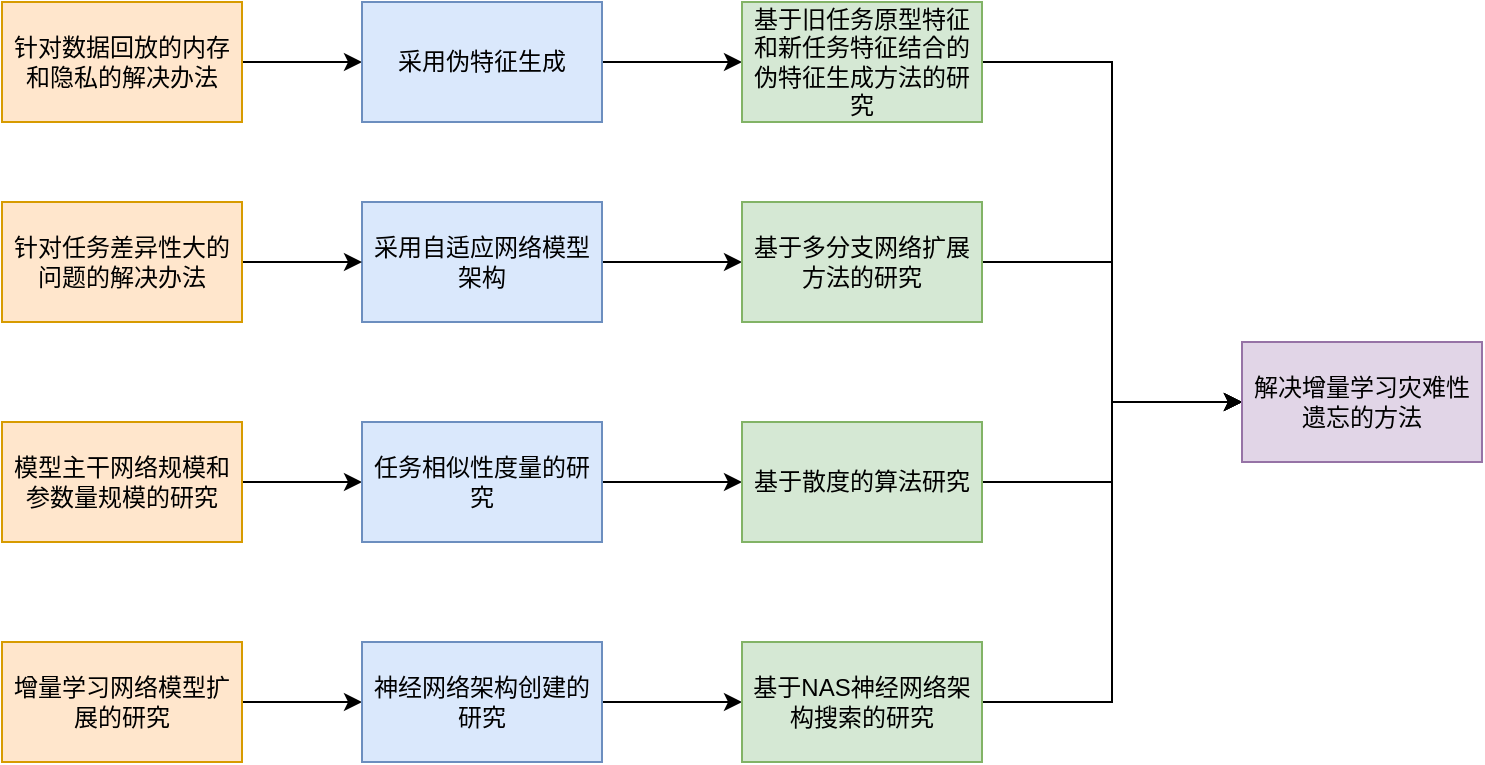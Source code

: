 <mxfile version="22.1.17" type="github">
  <diagram name="第 1 页" id="aMEAPLKQKrwXKtp1F7AF">
    <mxGraphModel dx="1050" dy="676" grid="1" gridSize="10" guides="1" tooltips="1" connect="1" arrows="1" fold="1" page="1" pageScale="1" pageWidth="827" pageHeight="1169" math="0" shadow="0">
      <root>
        <mxCell id="0" />
        <mxCell id="1" parent="0" />
        <mxCell id="EouybIMVs8zm6YXtYjRR-4" value="" style="edgeStyle=orthogonalEdgeStyle;rounded=0;orthogonalLoop=1;jettySize=auto;html=1;" edge="1" parent="1" source="EouybIMVs8zm6YXtYjRR-2" target="EouybIMVs8zm6YXtYjRR-3">
          <mxGeometry relative="1" as="geometry" />
        </mxCell>
        <mxCell id="EouybIMVs8zm6YXtYjRR-2" value="针对数据回放的内存和隐私的解决办法" style="rounded=0;whiteSpace=wrap;html=1;fillColor=#ffe6cc;strokeColor=#d79b00;" vertex="1" parent="1">
          <mxGeometry x="70" y="220" width="120" height="60" as="geometry" />
        </mxCell>
        <mxCell id="EouybIMVs8zm6YXtYjRR-6" value="" style="edgeStyle=orthogonalEdgeStyle;rounded=0;orthogonalLoop=1;jettySize=auto;html=1;" edge="1" parent="1" source="EouybIMVs8zm6YXtYjRR-3" target="EouybIMVs8zm6YXtYjRR-5">
          <mxGeometry relative="1" as="geometry" />
        </mxCell>
        <mxCell id="EouybIMVs8zm6YXtYjRR-3" value="采用伪特征生成" style="whiteSpace=wrap;html=1;rounded=0;fillColor=#dae8fc;strokeColor=#6c8ebf;" vertex="1" parent="1">
          <mxGeometry x="250" y="220" width="120" height="60" as="geometry" />
        </mxCell>
        <mxCell id="EouybIMVs8zm6YXtYjRR-23" style="edgeStyle=orthogonalEdgeStyle;rounded=0;orthogonalLoop=1;jettySize=auto;html=1;entryX=0;entryY=0.5;entryDx=0;entryDy=0;" edge="1" parent="1" source="EouybIMVs8zm6YXtYjRR-5" target="EouybIMVs8zm6YXtYjRR-22">
          <mxGeometry relative="1" as="geometry" />
        </mxCell>
        <mxCell id="EouybIMVs8zm6YXtYjRR-5" value="基于旧任务原型特征和新任务特征结合的伪特征生成方法的研究" style="whiteSpace=wrap;html=1;rounded=0;fillColor=#d5e8d4;strokeColor=#82b366;" vertex="1" parent="1">
          <mxGeometry x="440" y="220" width="120" height="60" as="geometry" />
        </mxCell>
        <mxCell id="EouybIMVs8zm6YXtYjRR-11" value="" style="edgeStyle=orthogonalEdgeStyle;rounded=0;orthogonalLoop=1;jettySize=auto;html=1;" edge="1" parent="1" source="EouybIMVs8zm6YXtYjRR-7" target="EouybIMVs8zm6YXtYjRR-10">
          <mxGeometry relative="1" as="geometry" />
        </mxCell>
        <mxCell id="EouybIMVs8zm6YXtYjRR-7" value="采用自适应网络模型架构" style="rounded=0;whiteSpace=wrap;html=1;fillColor=#dae8fc;strokeColor=#6c8ebf;" vertex="1" parent="1">
          <mxGeometry x="250" y="320" width="120" height="60" as="geometry" />
        </mxCell>
        <mxCell id="EouybIMVs8zm6YXtYjRR-9" value="" style="edgeStyle=orthogonalEdgeStyle;rounded=0;orthogonalLoop=1;jettySize=auto;html=1;" edge="1" parent="1" source="EouybIMVs8zm6YXtYjRR-8" target="EouybIMVs8zm6YXtYjRR-7">
          <mxGeometry relative="1" as="geometry" />
        </mxCell>
        <mxCell id="EouybIMVs8zm6YXtYjRR-8" value="针对任务差异性大的问题的解决办法" style="rounded=0;whiteSpace=wrap;html=1;fillColor=#ffe6cc;strokeColor=#d79b00;" vertex="1" parent="1">
          <mxGeometry x="70" y="320" width="120" height="60" as="geometry" />
        </mxCell>
        <mxCell id="EouybIMVs8zm6YXtYjRR-24" style="edgeStyle=orthogonalEdgeStyle;rounded=0;orthogonalLoop=1;jettySize=auto;html=1;entryX=0;entryY=0.5;entryDx=0;entryDy=0;" edge="1" parent="1" source="EouybIMVs8zm6YXtYjRR-10" target="EouybIMVs8zm6YXtYjRR-22">
          <mxGeometry relative="1" as="geometry" />
        </mxCell>
        <mxCell id="EouybIMVs8zm6YXtYjRR-10" value="基于多分支网络扩展方法的研究" style="whiteSpace=wrap;html=1;rounded=0;fillColor=#d5e8d4;strokeColor=#82b366;" vertex="1" parent="1">
          <mxGeometry x="440" y="320" width="120" height="60" as="geometry" />
        </mxCell>
        <mxCell id="EouybIMVs8zm6YXtYjRR-14" value="" style="edgeStyle=orthogonalEdgeStyle;rounded=0;orthogonalLoop=1;jettySize=auto;html=1;" edge="1" parent="1" source="EouybIMVs8zm6YXtYjRR-12" target="EouybIMVs8zm6YXtYjRR-13">
          <mxGeometry relative="1" as="geometry" />
        </mxCell>
        <mxCell id="EouybIMVs8zm6YXtYjRR-12" value="模型主干网络规模和参数量规模的研究" style="rounded=0;whiteSpace=wrap;html=1;fillColor=#ffe6cc;strokeColor=#d79b00;" vertex="1" parent="1">
          <mxGeometry x="70" y="430" width="120" height="60" as="geometry" />
        </mxCell>
        <mxCell id="EouybIMVs8zm6YXtYjRR-16" value="" style="edgeStyle=orthogonalEdgeStyle;rounded=0;orthogonalLoop=1;jettySize=auto;html=1;" edge="1" parent="1" source="EouybIMVs8zm6YXtYjRR-13" target="EouybIMVs8zm6YXtYjRR-15">
          <mxGeometry relative="1" as="geometry" />
        </mxCell>
        <mxCell id="EouybIMVs8zm6YXtYjRR-13" value="任务相似性度量的研究" style="whiteSpace=wrap;html=1;rounded=0;fillColor=#dae8fc;strokeColor=#6c8ebf;" vertex="1" parent="1">
          <mxGeometry x="250" y="430" width="120" height="60" as="geometry" />
        </mxCell>
        <mxCell id="EouybIMVs8zm6YXtYjRR-25" style="edgeStyle=orthogonalEdgeStyle;rounded=0;orthogonalLoop=1;jettySize=auto;html=1;entryX=0;entryY=0.5;entryDx=0;entryDy=0;" edge="1" parent="1" source="EouybIMVs8zm6YXtYjRR-15" target="EouybIMVs8zm6YXtYjRR-22">
          <mxGeometry relative="1" as="geometry" />
        </mxCell>
        <mxCell id="EouybIMVs8zm6YXtYjRR-15" value="基于散度的算法研究" style="whiteSpace=wrap;html=1;rounded=0;fillColor=#d5e8d4;strokeColor=#82b366;" vertex="1" parent="1">
          <mxGeometry x="440" y="430" width="120" height="60" as="geometry" />
        </mxCell>
        <mxCell id="EouybIMVs8zm6YXtYjRR-19" value="" style="edgeStyle=orthogonalEdgeStyle;rounded=0;orthogonalLoop=1;jettySize=auto;html=1;" edge="1" parent="1" source="EouybIMVs8zm6YXtYjRR-17" target="EouybIMVs8zm6YXtYjRR-18">
          <mxGeometry relative="1" as="geometry" />
        </mxCell>
        <mxCell id="EouybIMVs8zm6YXtYjRR-17" value="增量学习网络模型扩展的研究" style="rounded=0;whiteSpace=wrap;html=1;fillColor=#ffe6cc;strokeColor=#d79b00;" vertex="1" parent="1">
          <mxGeometry x="70" y="540" width="120" height="60" as="geometry" />
        </mxCell>
        <mxCell id="EouybIMVs8zm6YXtYjRR-21" value="" style="edgeStyle=orthogonalEdgeStyle;rounded=0;orthogonalLoop=1;jettySize=auto;html=1;" edge="1" parent="1" source="EouybIMVs8zm6YXtYjRR-18" target="EouybIMVs8zm6YXtYjRR-20">
          <mxGeometry relative="1" as="geometry" />
        </mxCell>
        <mxCell id="EouybIMVs8zm6YXtYjRR-18" value="神经网络架构创建的研究" style="whiteSpace=wrap;html=1;rounded=0;fillColor=#dae8fc;strokeColor=#6c8ebf;" vertex="1" parent="1">
          <mxGeometry x="250" y="540" width="120" height="60" as="geometry" />
        </mxCell>
        <mxCell id="EouybIMVs8zm6YXtYjRR-26" style="edgeStyle=orthogonalEdgeStyle;rounded=0;orthogonalLoop=1;jettySize=auto;html=1;entryX=0;entryY=0.5;entryDx=0;entryDy=0;" edge="1" parent="1" source="EouybIMVs8zm6YXtYjRR-20" target="EouybIMVs8zm6YXtYjRR-22">
          <mxGeometry relative="1" as="geometry" />
        </mxCell>
        <mxCell id="EouybIMVs8zm6YXtYjRR-20" value="基于NAS神经网络架构搜索的研究" style="whiteSpace=wrap;html=1;rounded=0;fillColor=#d5e8d4;strokeColor=#82b366;" vertex="1" parent="1">
          <mxGeometry x="440" y="540" width="120" height="60" as="geometry" />
        </mxCell>
        <mxCell id="EouybIMVs8zm6YXtYjRR-22" value="解决增量学习灾难性遗忘的方法" style="rounded=0;whiteSpace=wrap;html=1;fillColor=#e1d5e7;strokeColor=#9673a6;" vertex="1" parent="1">
          <mxGeometry x="690" y="390" width="120" height="60" as="geometry" />
        </mxCell>
      </root>
    </mxGraphModel>
  </diagram>
</mxfile>
